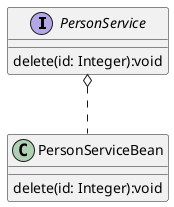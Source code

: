 @startuml
'https://plantuml.com/class-diagram

interface PersonService {
    delete(id: Integer):void
}

class PersonServiceBean {
    delete(id: Integer):void
}

PersonService o.. PersonServiceBean

@enduml